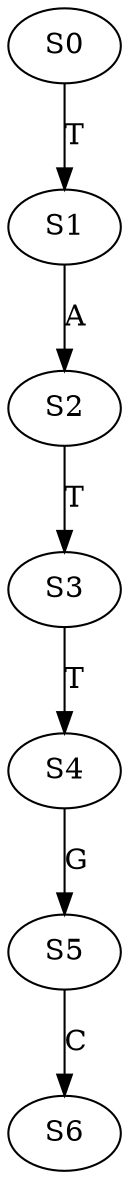 strict digraph  {
	S0 -> S1 [ label = T ];
	S1 -> S2 [ label = A ];
	S2 -> S3 [ label = T ];
	S3 -> S4 [ label = T ];
	S4 -> S5 [ label = G ];
	S5 -> S6 [ label = C ];
}
